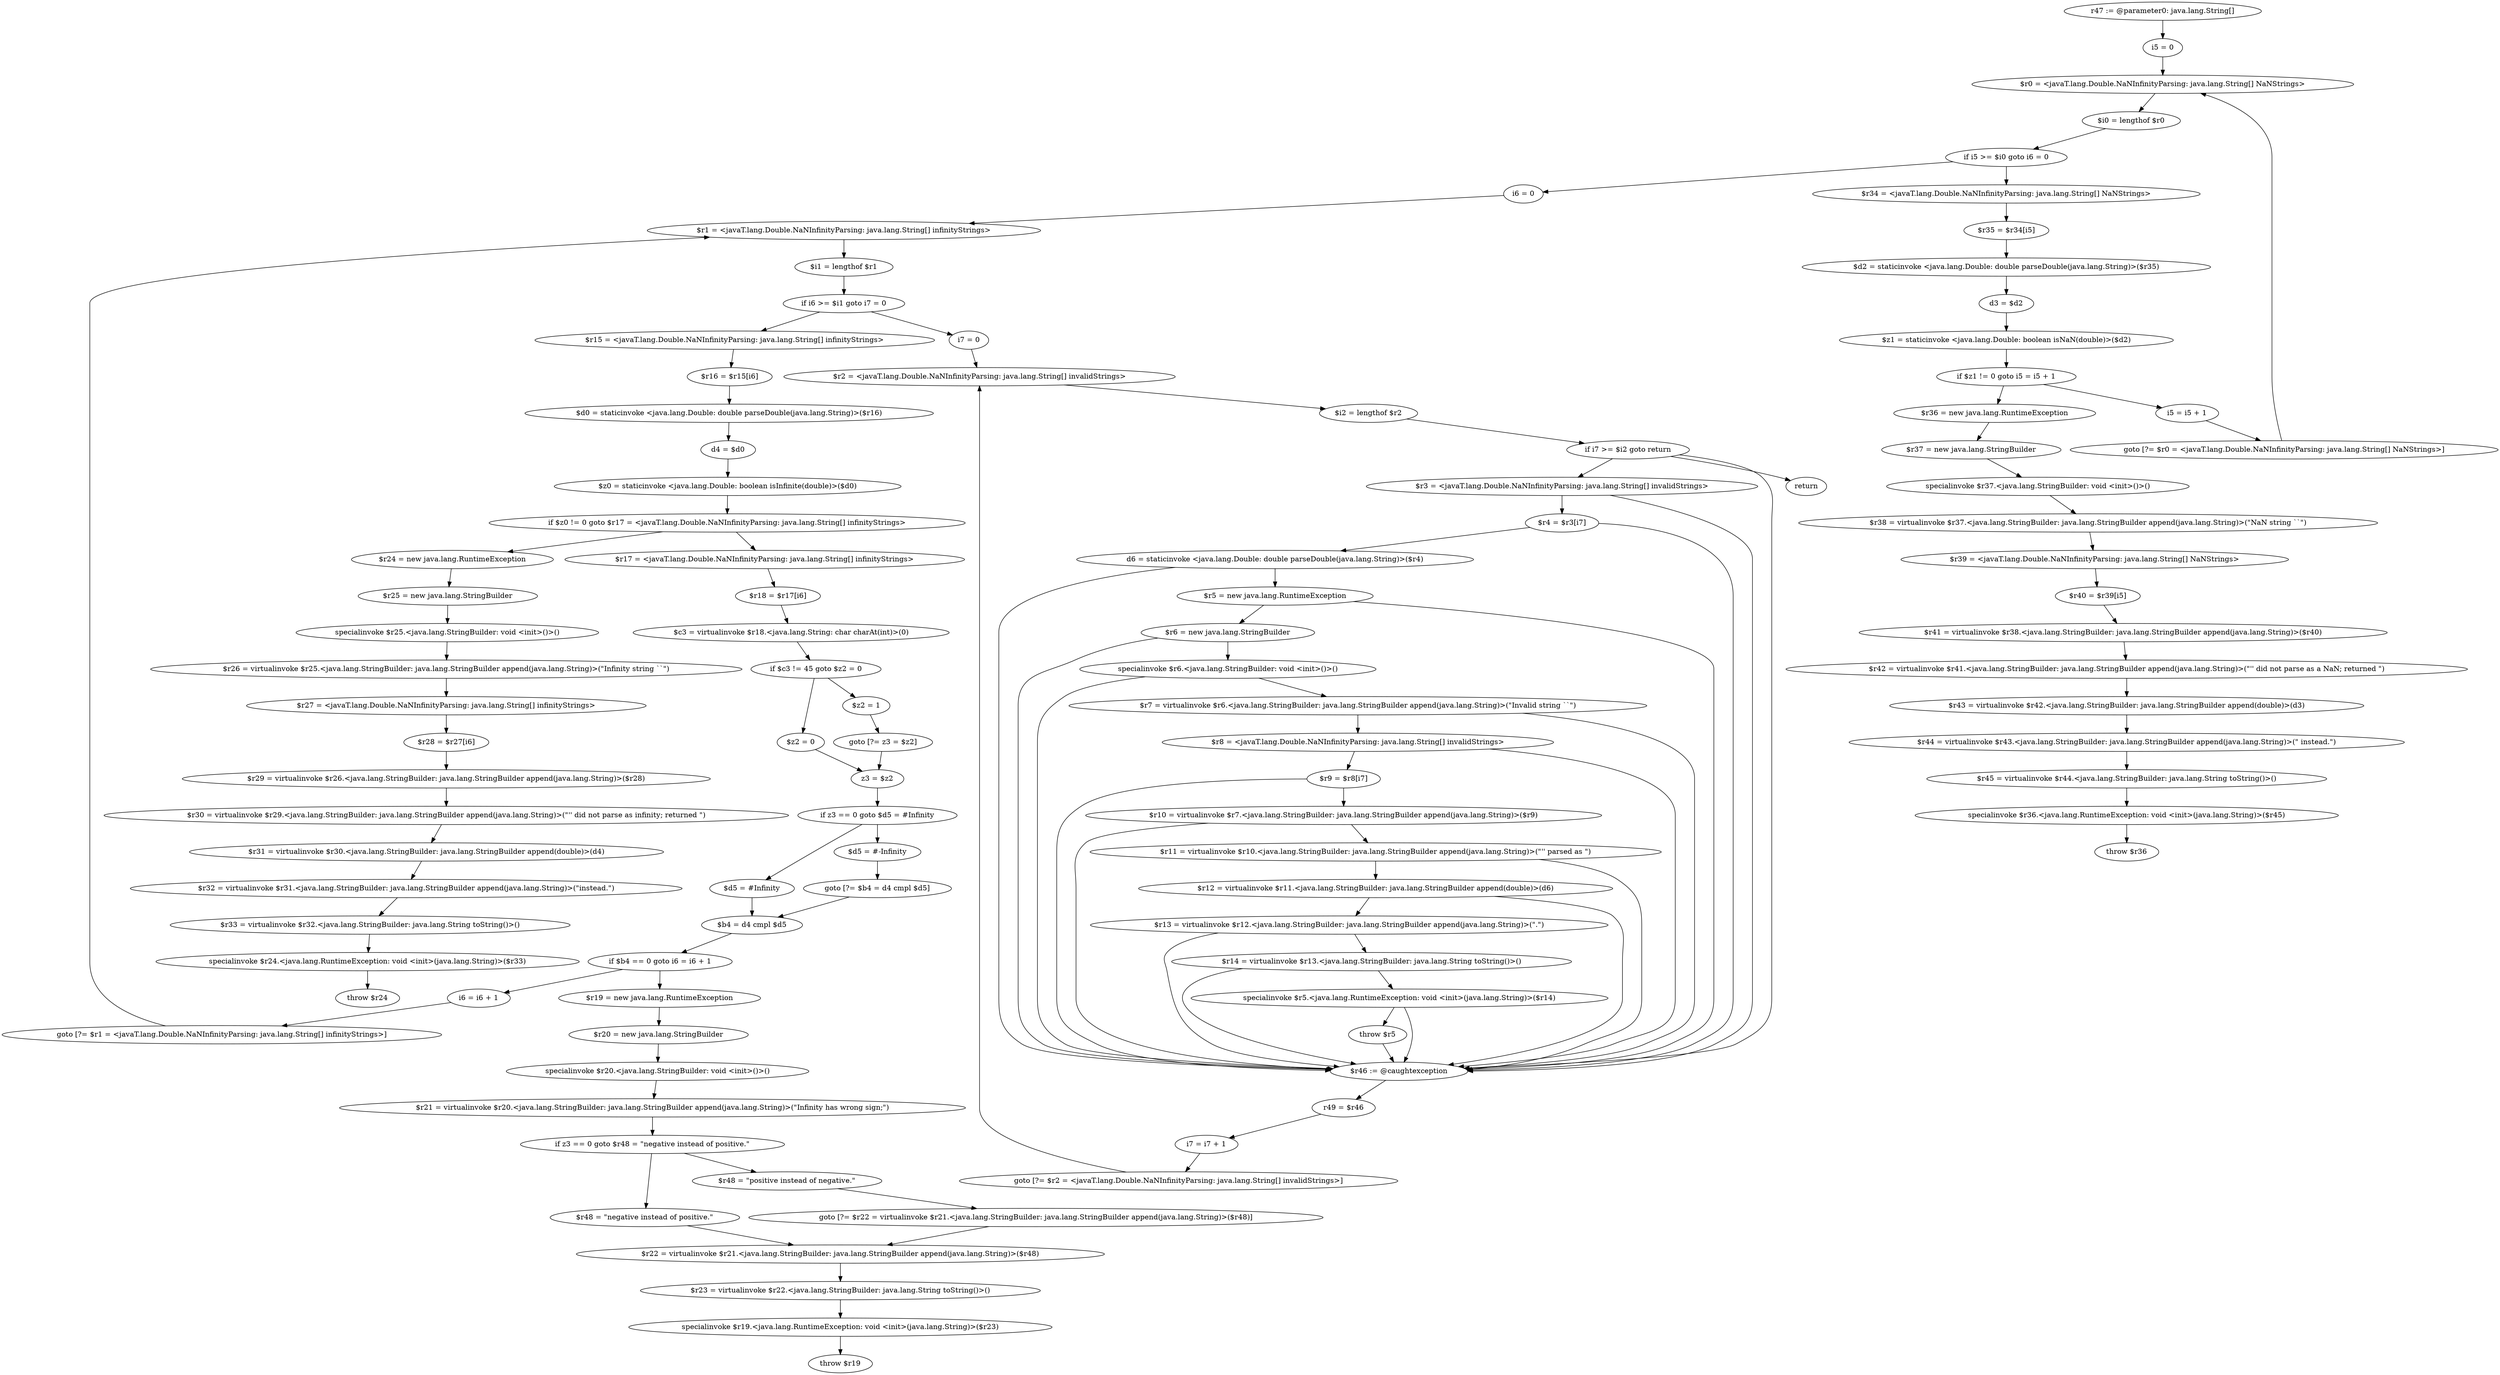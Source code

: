 digraph "unitGraph" {
    "r47 := @parameter0: java.lang.String[]"
    "i5 = 0"
    "$r0 = <javaT.lang.Double.NaNInfinityParsing: java.lang.String[] NaNStrings>"
    "$i0 = lengthof $r0"
    "if i5 >= $i0 goto i6 = 0"
    "$r34 = <javaT.lang.Double.NaNInfinityParsing: java.lang.String[] NaNStrings>"
    "$r35 = $r34[i5]"
    "$d2 = staticinvoke <java.lang.Double: double parseDouble(java.lang.String)>($r35)"
    "d3 = $d2"
    "$z1 = staticinvoke <java.lang.Double: boolean isNaN(double)>($d2)"
    "if $z1 != 0 goto i5 = i5 + 1"
    "$r36 = new java.lang.RuntimeException"
    "$r37 = new java.lang.StringBuilder"
    "specialinvoke $r37.<java.lang.StringBuilder: void <init>()>()"
    "$r38 = virtualinvoke $r37.<java.lang.StringBuilder: java.lang.StringBuilder append(java.lang.String)>(\"NaN string ``\")"
    "$r39 = <javaT.lang.Double.NaNInfinityParsing: java.lang.String[] NaNStrings>"
    "$r40 = $r39[i5]"
    "$r41 = virtualinvoke $r38.<java.lang.StringBuilder: java.lang.StringBuilder append(java.lang.String)>($r40)"
    "$r42 = virtualinvoke $r41.<java.lang.StringBuilder: java.lang.StringBuilder append(java.lang.String)>(\"\'\' did not parse as a NaN; returned \")"
    "$r43 = virtualinvoke $r42.<java.lang.StringBuilder: java.lang.StringBuilder append(double)>(d3)"
    "$r44 = virtualinvoke $r43.<java.lang.StringBuilder: java.lang.StringBuilder append(java.lang.String)>(\" instead.\")"
    "$r45 = virtualinvoke $r44.<java.lang.StringBuilder: java.lang.String toString()>()"
    "specialinvoke $r36.<java.lang.RuntimeException: void <init>(java.lang.String)>($r45)"
    "throw $r36"
    "i5 = i5 + 1"
    "goto [?= $r0 = <javaT.lang.Double.NaNInfinityParsing: java.lang.String[] NaNStrings>]"
    "i6 = 0"
    "$r1 = <javaT.lang.Double.NaNInfinityParsing: java.lang.String[] infinityStrings>"
    "$i1 = lengthof $r1"
    "if i6 >= $i1 goto i7 = 0"
    "$r15 = <javaT.lang.Double.NaNInfinityParsing: java.lang.String[] infinityStrings>"
    "$r16 = $r15[i6]"
    "$d0 = staticinvoke <java.lang.Double: double parseDouble(java.lang.String)>($r16)"
    "d4 = $d0"
    "$z0 = staticinvoke <java.lang.Double: boolean isInfinite(double)>($d0)"
    "if $z0 != 0 goto $r17 = <javaT.lang.Double.NaNInfinityParsing: java.lang.String[] infinityStrings>"
    "$r24 = new java.lang.RuntimeException"
    "$r25 = new java.lang.StringBuilder"
    "specialinvoke $r25.<java.lang.StringBuilder: void <init>()>()"
    "$r26 = virtualinvoke $r25.<java.lang.StringBuilder: java.lang.StringBuilder append(java.lang.String)>(\"Infinity string ``\")"
    "$r27 = <javaT.lang.Double.NaNInfinityParsing: java.lang.String[] infinityStrings>"
    "$r28 = $r27[i6]"
    "$r29 = virtualinvoke $r26.<java.lang.StringBuilder: java.lang.StringBuilder append(java.lang.String)>($r28)"
    "$r30 = virtualinvoke $r29.<java.lang.StringBuilder: java.lang.StringBuilder append(java.lang.String)>(\"\'\' did not parse as infinity; returned \")"
    "$r31 = virtualinvoke $r30.<java.lang.StringBuilder: java.lang.StringBuilder append(double)>(d4)"
    "$r32 = virtualinvoke $r31.<java.lang.StringBuilder: java.lang.StringBuilder append(java.lang.String)>(\"instead.\")"
    "$r33 = virtualinvoke $r32.<java.lang.StringBuilder: java.lang.String toString()>()"
    "specialinvoke $r24.<java.lang.RuntimeException: void <init>(java.lang.String)>($r33)"
    "throw $r24"
    "$r17 = <javaT.lang.Double.NaNInfinityParsing: java.lang.String[] infinityStrings>"
    "$r18 = $r17[i6]"
    "$c3 = virtualinvoke $r18.<java.lang.String: char charAt(int)>(0)"
    "if $c3 != 45 goto $z2 = 0"
    "$z2 = 1"
    "goto [?= z3 = $z2]"
    "$z2 = 0"
    "z3 = $z2"
    "if z3 == 0 goto $d5 = #Infinity"
    "$d5 = #-Infinity"
    "goto [?= $b4 = d4 cmpl $d5]"
    "$d5 = #Infinity"
    "$b4 = d4 cmpl $d5"
    "if $b4 == 0 goto i6 = i6 + 1"
    "$r19 = new java.lang.RuntimeException"
    "$r20 = new java.lang.StringBuilder"
    "specialinvoke $r20.<java.lang.StringBuilder: void <init>()>()"
    "$r21 = virtualinvoke $r20.<java.lang.StringBuilder: java.lang.StringBuilder append(java.lang.String)>(\"Infinity has wrong sign;\")"
    "if z3 == 0 goto $r48 = \"negative instead of positive.\""
    "$r48 = \"positive instead of negative.\""
    "goto [?= $r22 = virtualinvoke $r21.<java.lang.StringBuilder: java.lang.StringBuilder append(java.lang.String)>($r48)]"
    "$r48 = \"negative instead of positive.\""
    "$r22 = virtualinvoke $r21.<java.lang.StringBuilder: java.lang.StringBuilder append(java.lang.String)>($r48)"
    "$r23 = virtualinvoke $r22.<java.lang.StringBuilder: java.lang.String toString()>()"
    "specialinvoke $r19.<java.lang.RuntimeException: void <init>(java.lang.String)>($r23)"
    "throw $r19"
    "i6 = i6 + 1"
    "goto [?= $r1 = <javaT.lang.Double.NaNInfinityParsing: java.lang.String[] infinityStrings>]"
    "i7 = 0"
    "$r2 = <javaT.lang.Double.NaNInfinityParsing: java.lang.String[] invalidStrings>"
    "$i2 = lengthof $r2"
    "if i7 >= $i2 goto return"
    "$r3 = <javaT.lang.Double.NaNInfinityParsing: java.lang.String[] invalidStrings>"
    "$r4 = $r3[i7]"
    "d6 = staticinvoke <java.lang.Double: double parseDouble(java.lang.String)>($r4)"
    "$r5 = new java.lang.RuntimeException"
    "$r6 = new java.lang.StringBuilder"
    "specialinvoke $r6.<java.lang.StringBuilder: void <init>()>()"
    "$r7 = virtualinvoke $r6.<java.lang.StringBuilder: java.lang.StringBuilder append(java.lang.String)>(\"Invalid string ``\")"
    "$r8 = <javaT.lang.Double.NaNInfinityParsing: java.lang.String[] invalidStrings>"
    "$r9 = $r8[i7]"
    "$r10 = virtualinvoke $r7.<java.lang.StringBuilder: java.lang.StringBuilder append(java.lang.String)>($r9)"
    "$r11 = virtualinvoke $r10.<java.lang.StringBuilder: java.lang.StringBuilder append(java.lang.String)>(\"\'\' parsed as \")"
    "$r12 = virtualinvoke $r11.<java.lang.StringBuilder: java.lang.StringBuilder append(double)>(d6)"
    "$r13 = virtualinvoke $r12.<java.lang.StringBuilder: java.lang.StringBuilder append(java.lang.String)>(\".\")"
    "$r14 = virtualinvoke $r13.<java.lang.StringBuilder: java.lang.String toString()>()"
    "specialinvoke $r5.<java.lang.RuntimeException: void <init>(java.lang.String)>($r14)"
    "throw $r5"
    "$r46 := @caughtexception"
    "r49 = $r46"
    "i7 = i7 + 1"
    "goto [?= $r2 = <javaT.lang.Double.NaNInfinityParsing: java.lang.String[] invalidStrings>]"
    "return"
    "r47 := @parameter0: java.lang.String[]"->"i5 = 0";
    "i5 = 0"->"$r0 = <javaT.lang.Double.NaNInfinityParsing: java.lang.String[] NaNStrings>";
    "$r0 = <javaT.lang.Double.NaNInfinityParsing: java.lang.String[] NaNStrings>"->"$i0 = lengthof $r0";
    "$i0 = lengthof $r0"->"if i5 >= $i0 goto i6 = 0";
    "if i5 >= $i0 goto i6 = 0"->"$r34 = <javaT.lang.Double.NaNInfinityParsing: java.lang.String[] NaNStrings>";
    "if i5 >= $i0 goto i6 = 0"->"i6 = 0";
    "$r34 = <javaT.lang.Double.NaNInfinityParsing: java.lang.String[] NaNStrings>"->"$r35 = $r34[i5]";
    "$r35 = $r34[i5]"->"$d2 = staticinvoke <java.lang.Double: double parseDouble(java.lang.String)>($r35)";
    "$d2 = staticinvoke <java.lang.Double: double parseDouble(java.lang.String)>($r35)"->"d3 = $d2";
    "d3 = $d2"->"$z1 = staticinvoke <java.lang.Double: boolean isNaN(double)>($d2)";
    "$z1 = staticinvoke <java.lang.Double: boolean isNaN(double)>($d2)"->"if $z1 != 0 goto i5 = i5 + 1";
    "if $z1 != 0 goto i5 = i5 + 1"->"$r36 = new java.lang.RuntimeException";
    "if $z1 != 0 goto i5 = i5 + 1"->"i5 = i5 + 1";
    "$r36 = new java.lang.RuntimeException"->"$r37 = new java.lang.StringBuilder";
    "$r37 = new java.lang.StringBuilder"->"specialinvoke $r37.<java.lang.StringBuilder: void <init>()>()";
    "specialinvoke $r37.<java.lang.StringBuilder: void <init>()>()"->"$r38 = virtualinvoke $r37.<java.lang.StringBuilder: java.lang.StringBuilder append(java.lang.String)>(\"NaN string ``\")";
    "$r38 = virtualinvoke $r37.<java.lang.StringBuilder: java.lang.StringBuilder append(java.lang.String)>(\"NaN string ``\")"->"$r39 = <javaT.lang.Double.NaNInfinityParsing: java.lang.String[] NaNStrings>";
    "$r39 = <javaT.lang.Double.NaNInfinityParsing: java.lang.String[] NaNStrings>"->"$r40 = $r39[i5]";
    "$r40 = $r39[i5]"->"$r41 = virtualinvoke $r38.<java.lang.StringBuilder: java.lang.StringBuilder append(java.lang.String)>($r40)";
    "$r41 = virtualinvoke $r38.<java.lang.StringBuilder: java.lang.StringBuilder append(java.lang.String)>($r40)"->"$r42 = virtualinvoke $r41.<java.lang.StringBuilder: java.lang.StringBuilder append(java.lang.String)>(\"\'\' did not parse as a NaN; returned \")";
    "$r42 = virtualinvoke $r41.<java.lang.StringBuilder: java.lang.StringBuilder append(java.lang.String)>(\"\'\' did not parse as a NaN; returned \")"->"$r43 = virtualinvoke $r42.<java.lang.StringBuilder: java.lang.StringBuilder append(double)>(d3)";
    "$r43 = virtualinvoke $r42.<java.lang.StringBuilder: java.lang.StringBuilder append(double)>(d3)"->"$r44 = virtualinvoke $r43.<java.lang.StringBuilder: java.lang.StringBuilder append(java.lang.String)>(\" instead.\")";
    "$r44 = virtualinvoke $r43.<java.lang.StringBuilder: java.lang.StringBuilder append(java.lang.String)>(\" instead.\")"->"$r45 = virtualinvoke $r44.<java.lang.StringBuilder: java.lang.String toString()>()";
    "$r45 = virtualinvoke $r44.<java.lang.StringBuilder: java.lang.String toString()>()"->"specialinvoke $r36.<java.lang.RuntimeException: void <init>(java.lang.String)>($r45)";
    "specialinvoke $r36.<java.lang.RuntimeException: void <init>(java.lang.String)>($r45)"->"throw $r36";
    "i5 = i5 + 1"->"goto [?= $r0 = <javaT.lang.Double.NaNInfinityParsing: java.lang.String[] NaNStrings>]";
    "goto [?= $r0 = <javaT.lang.Double.NaNInfinityParsing: java.lang.String[] NaNStrings>]"->"$r0 = <javaT.lang.Double.NaNInfinityParsing: java.lang.String[] NaNStrings>";
    "i6 = 0"->"$r1 = <javaT.lang.Double.NaNInfinityParsing: java.lang.String[] infinityStrings>";
    "$r1 = <javaT.lang.Double.NaNInfinityParsing: java.lang.String[] infinityStrings>"->"$i1 = lengthof $r1";
    "$i1 = lengthof $r1"->"if i6 >= $i1 goto i7 = 0";
    "if i6 >= $i1 goto i7 = 0"->"$r15 = <javaT.lang.Double.NaNInfinityParsing: java.lang.String[] infinityStrings>";
    "if i6 >= $i1 goto i7 = 0"->"i7 = 0";
    "$r15 = <javaT.lang.Double.NaNInfinityParsing: java.lang.String[] infinityStrings>"->"$r16 = $r15[i6]";
    "$r16 = $r15[i6]"->"$d0 = staticinvoke <java.lang.Double: double parseDouble(java.lang.String)>($r16)";
    "$d0 = staticinvoke <java.lang.Double: double parseDouble(java.lang.String)>($r16)"->"d4 = $d0";
    "d4 = $d0"->"$z0 = staticinvoke <java.lang.Double: boolean isInfinite(double)>($d0)";
    "$z0 = staticinvoke <java.lang.Double: boolean isInfinite(double)>($d0)"->"if $z0 != 0 goto $r17 = <javaT.lang.Double.NaNInfinityParsing: java.lang.String[] infinityStrings>";
    "if $z0 != 0 goto $r17 = <javaT.lang.Double.NaNInfinityParsing: java.lang.String[] infinityStrings>"->"$r24 = new java.lang.RuntimeException";
    "if $z0 != 0 goto $r17 = <javaT.lang.Double.NaNInfinityParsing: java.lang.String[] infinityStrings>"->"$r17 = <javaT.lang.Double.NaNInfinityParsing: java.lang.String[] infinityStrings>";
    "$r24 = new java.lang.RuntimeException"->"$r25 = new java.lang.StringBuilder";
    "$r25 = new java.lang.StringBuilder"->"specialinvoke $r25.<java.lang.StringBuilder: void <init>()>()";
    "specialinvoke $r25.<java.lang.StringBuilder: void <init>()>()"->"$r26 = virtualinvoke $r25.<java.lang.StringBuilder: java.lang.StringBuilder append(java.lang.String)>(\"Infinity string ``\")";
    "$r26 = virtualinvoke $r25.<java.lang.StringBuilder: java.lang.StringBuilder append(java.lang.String)>(\"Infinity string ``\")"->"$r27 = <javaT.lang.Double.NaNInfinityParsing: java.lang.String[] infinityStrings>";
    "$r27 = <javaT.lang.Double.NaNInfinityParsing: java.lang.String[] infinityStrings>"->"$r28 = $r27[i6]";
    "$r28 = $r27[i6]"->"$r29 = virtualinvoke $r26.<java.lang.StringBuilder: java.lang.StringBuilder append(java.lang.String)>($r28)";
    "$r29 = virtualinvoke $r26.<java.lang.StringBuilder: java.lang.StringBuilder append(java.lang.String)>($r28)"->"$r30 = virtualinvoke $r29.<java.lang.StringBuilder: java.lang.StringBuilder append(java.lang.String)>(\"\'\' did not parse as infinity; returned \")";
    "$r30 = virtualinvoke $r29.<java.lang.StringBuilder: java.lang.StringBuilder append(java.lang.String)>(\"\'\' did not parse as infinity; returned \")"->"$r31 = virtualinvoke $r30.<java.lang.StringBuilder: java.lang.StringBuilder append(double)>(d4)";
    "$r31 = virtualinvoke $r30.<java.lang.StringBuilder: java.lang.StringBuilder append(double)>(d4)"->"$r32 = virtualinvoke $r31.<java.lang.StringBuilder: java.lang.StringBuilder append(java.lang.String)>(\"instead.\")";
    "$r32 = virtualinvoke $r31.<java.lang.StringBuilder: java.lang.StringBuilder append(java.lang.String)>(\"instead.\")"->"$r33 = virtualinvoke $r32.<java.lang.StringBuilder: java.lang.String toString()>()";
    "$r33 = virtualinvoke $r32.<java.lang.StringBuilder: java.lang.String toString()>()"->"specialinvoke $r24.<java.lang.RuntimeException: void <init>(java.lang.String)>($r33)";
    "specialinvoke $r24.<java.lang.RuntimeException: void <init>(java.lang.String)>($r33)"->"throw $r24";
    "$r17 = <javaT.lang.Double.NaNInfinityParsing: java.lang.String[] infinityStrings>"->"$r18 = $r17[i6]";
    "$r18 = $r17[i6]"->"$c3 = virtualinvoke $r18.<java.lang.String: char charAt(int)>(0)";
    "$c3 = virtualinvoke $r18.<java.lang.String: char charAt(int)>(0)"->"if $c3 != 45 goto $z2 = 0";
    "if $c3 != 45 goto $z2 = 0"->"$z2 = 1";
    "if $c3 != 45 goto $z2 = 0"->"$z2 = 0";
    "$z2 = 1"->"goto [?= z3 = $z2]";
    "goto [?= z3 = $z2]"->"z3 = $z2";
    "$z2 = 0"->"z3 = $z2";
    "z3 = $z2"->"if z3 == 0 goto $d5 = #Infinity";
    "if z3 == 0 goto $d5 = #Infinity"->"$d5 = #-Infinity";
    "if z3 == 0 goto $d5 = #Infinity"->"$d5 = #Infinity";
    "$d5 = #-Infinity"->"goto [?= $b4 = d4 cmpl $d5]";
    "goto [?= $b4 = d4 cmpl $d5]"->"$b4 = d4 cmpl $d5";
    "$d5 = #Infinity"->"$b4 = d4 cmpl $d5";
    "$b4 = d4 cmpl $d5"->"if $b4 == 0 goto i6 = i6 + 1";
    "if $b4 == 0 goto i6 = i6 + 1"->"$r19 = new java.lang.RuntimeException";
    "if $b4 == 0 goto i6 = i6 + 1"->"i6 = i6 + 1";
    "$r19 = new java.lang.RuntimeException"->"$r20 = new java.lang.StringBuilder";
    "$r20 = new java.lang.StringBuilder"->"specialinvoke $r20.<java.lang.StringBuilder: void <init>()>()";
    "specialinvoke $r20.<java.lang.StringBuilder: void <init>()>()"->"$r21 = virtualinvoke $r20.<java.lang.StringBuilder: java.lang.StringBuilder append(java.lang.String)>(\"Infinity has wrong sign;\")";
    "$r21 = virtualinvoke $r20.<java.lang.StringBuilder: java.lang.StringBuilder append(java.lang.String)>(\"Infinity has wrong sign;\")"->"if z3 == 0 goto $r48 = \"negative instead of positive.\"";
    "if z3 == 0 goto $r48 = \"negative instead of positive.\""->"$r48 = \"positive instead of negative.\"";
    "if z3 == 0 goto $r48 = \"negative instead of positive.\""->"$r48 = \"negative instead of positive.\"";
    "$r48 = \"positive instead of negative.\""->"goto [?= $r22 = virtualinvoke $r21.<java.lang.StringBuilder: java.lang.StringBuilder append(java.lang.String)>($r48)]";
    "goto [?= $r22 = virtualinvoke $r21.<java.lang.StringBuilder: java.lang.StringBuilder append(java.lang.String)>($r48)]"->"$r22 = virtualinvoke $r21.<java.lang.StringBuilder: java.lang.StringBuilder append(java.lang.String)>($r48)";
    "$r48 = \"negative instead of positive.\""->"$r22 = virtualinvoke $r21.<java.lang.StringBuilder: java.lang.StringBuilder append(java.lang.String)>($r48)";
    "$r22 = virtualinvoke $r21.<java.lang.StringBuilder: java.lang.StringBuilder append(java.lang.String)>($r48)"->"$r23 = virtualinvoke $r22.<java.lang.StringBuilder: java.lang.String toString()>()";
    "$r23 = virtualinvoke $r22.<java.lang.StringBuilder: java.lang.String toString()>()"->"specialinvoke $r19.<java.lang.RuntimeException: void <init>(java.lang.String)>($r23)";
    "specialinvoke $r19.<java.lang.RuntimeException: void <init>(java.lang.String)>($r23)"->"throw $r19";
    "i6 = i6 + 1"->"goto [?= $r1 = <javaT.lang.Double.NaNInfinityParsing: java.lang.String[] infinityStrings>]";
    "goto [?= $r1 = <javaT.lang.Double.NaNInfinityParsing: java.lang.String[] infinityStrings>]"->"$r1 = <javaT.lang.Double.NaNInfinityParsing: java.lang.String[] infinityStrings>";
    "i7 = 0"->"$r2 = <javaT.lang.Double.NaNInfinityParsing: java.lang.String[] invalidStrings>";
    "$r2 = <javaT.lang.Double.NaNInfinityParsing: java.lang.String[] invalidStrings>"->"$i2 = lengthof $r2";
    "$i2 = lengthof $r2"->"if i7 >= $i2 goto return";
    "if i7 >= $i2 goto return"->"$r3 = <javaT.lang.Double.NaNInfinityParsing: java.lang.String[] invalidStrings>";
    "if i7 >= $i2 goto return"->"return";
    "if i7 >= $i2 goto return"->"$r46 := @caughtexception";
    "$r3 = <javaT.lang.Double.NaNInfinityParsing: java.lang.String[] invalidStrings>"->"$r4 = $r3[i7]";
    "$r3 = <javaT.lang.Double.NaNInfinityParsing: java.lang.String[] invalidStrings>"->"$r46 := @caughtexception";
    "$r4 = $r3[i7]"->"d6 = staticinvoke <java.lang.Double: double parseDouble(java.lang.String)>($r4)";
    "$r4 = $r3[i7]"->"$r46 := @caughtexception";
    "d6 = staticinvoke <java.lang.Double: double parseDouble(java.lang.String)>($r4)"->"$r5 = new java.lang.RuntimeException";
    "d6 = staticinvoke <java.lang.Double: double parseDouble(java.lang.String)>($r4)"->"$r46 := @caughtexception";
    "$r5 = new java.lang.RuntimeException"->"$r6 = new java.lang.StringBuilder";
    "$r5 = new java.lang.RuntimeException"->"$r46 := @caughtexception";
    "$r6 = new java.lang.StringBuilder"->"specialinvoke $r6.<java.lang.StringBuilder: void <init>()>()";
    "$r6 = new java.lang.StringBuilder"->"$r46 := @caughtexception";
    "specialinvoke $r6.<java.lang.StringBuilder: void <init>()>()"->"$r7 = virtualinvoke $r6.<java.lang.StringBuilder: java.lang.StringBuilder append(java.lang.String)>(\"Invalid string ``\")";
    "specialinvoke $r6.<java.lang.StringBuilder: void <init>()>()"->"$r46 := @caughtexception";
    "$r7 = virtualinvoke $r6.<java.lang.StringBuilder: java.lang.StringBuilder append(java.lang.String)>(\"Invalid string ``\")"->"$r8 = <javaT.lang.Double.NaNInfinityParsing: java.lang.String[] invalidStrings>";
    "$r7 = virtualinvoke $r6.<java.lang.StringBuilder: java.lang.StringBuilder append(java.lang.String)>(\"Invalid string ``\")"->"$r46 := @caughtexception";
    "$r8 = <javaT.lang.Double.NaNInfinityParsing: java.lang.String[] invalidStrings>"->"$r9 = $r8[i7]";
    "$r8 = <javaT.lang.Double.NaNInfinityParsing: java.lang.String[] invalidStrings>"->"$r46 := @caughtexception";
    "$r9 = $r8[i7]"->"$r10 = virtualinvoke $r7.<java.lang.StringBuilder: java.lang.StringBuilder append(java.lang.String)>($r9)";
    "$r9 = $r8[i7]"->"$r46 := @caughtexception";
    "$r10 = virtualinvoke $r7.<java.lang.StringBuilder: java.lang.StringBuilder append(java.lang.String)>($r9)"->"$r11 = virtualinvoke $r10.<java.lang.StringBuilder: java.lang.StringBuilder append(java.lang.String)>(\"\'\' parsed as \")";
    "$r10 = virtualinvoke $r7.<java.lang.StringBuilder: java.lang.StringBuilder append(java.lang.String)>($r9)"->"$r46 := @caughtexception";
    "$r11 = virtualinvoke $r10.<java.lang.StringBuilder: java.lang.StringBuilder append(java.lang.String)>(\"\'\' parsed as \")"->"$r12 = virtualinvoke $r11.<java.lang.StringBuilder: java.lang.StringBuilder append(double)>(d6)";
    "$r11 = virtualinvoke $r10.<java.lang.StringBuilder: java.lang.StringBuilder append(java.lang.String)>(\"\'\' parsed as \")"->"$r46 := @caughtexception";
    "$r12 = virtualinvoke $r11.<java.lang.StringBuilder: java.lang.StringBuilder append(double)>(d6)"->"$r13 = virtualinvoke $r12.<java.lang.StringBuilder: java.lang.StringBuilder append(java.lang.String)>(\".\")";
    "$r12 = virtualinvoke $r11.<java.lang.StringBuilder: java.lang.StringBuilder append(double)>(d6)"->"$r46 := @caughtexception";
    "$r13 = virtualinvoke $r12.<java.lang.StringBuilder: java.lang.StringBuilder append(java.lang.String)>(\".\")"->"$r14 = virtualinvoke $r13.<java.lang.StringBuilder: java.lang.String toString()>()";
    "$r13 = virtualinvoke $r12.<java.lang.StringBuilder: java.lang.StringBuilder append(java.lang.String)>(\".\")"->"$r46 := @caughtexception";
    "$r14 = virtualinvoke $r13.<java.lang.StringBuilder: java.lang.String toString()>()"->"specialinvoke $r5.<java.lang.RuntimeException: void <init>(java.lang.String)>($r14)";
    "$r14 = virtualinvoke $r13.<java.lang.StringBuilder: java.lang.String toString()>()"->"$r46 := @caughtexception";
    "specialinvoke $r5.<java.lang.RuntimeException: void <init>(java.lang.String)>($r14)"->"throw $r5";
    "specialinvoke $r5.<java.lang.RuntimeException: void <init>(java.lang.String)>($r14)"->"$r46 := @caughtexception";
    "throw $r5"->"$r46 := @caughtexception";
    "$r46 := @caughtexception"->"r49 = $r46";
    "r49 = $r46"->"i7 = i7 + 1";
    "i7 = i7 + 1"->"goto [?= $r2 = <javaT.lang.Double.NaNInfinityParsing: java.lang.String[] invalidStrings>]";
    "goto [?= $r2 = <javaT.lang.Double.NaNInfinityParsing: java.lang.String[] invalidStrings>]"->"$r2 = <javaT.lang.Double.NaNInfinityParsing: java.lang.String[] invalidStrings>";
}
